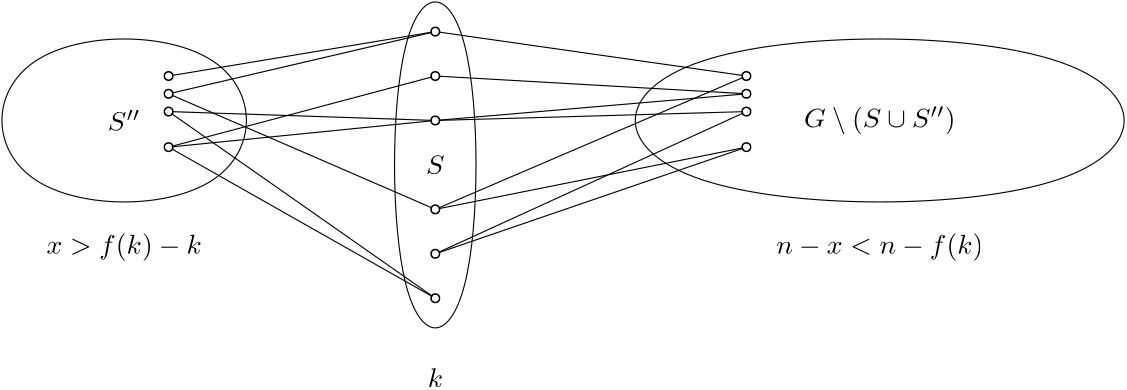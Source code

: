 <?xml version="1.0"?>
<!DOCTYPE ipe SYSTEM "ipe.dtd">
<ipe version="70010" creator="Ipe 7.0.10">
<info created="D:20120315085355" modified="D:20120315091211"/>
<ipestyle name="basic">
<symbol name="arrow/arc(spx)">
<path stroke="sym-stroke" fill="sym-stroke" pen="sym-pen">
0 0 m
-1 0.333 l
-1 -0.333 l
h
</path>
</symbol>
<symbol name="arrow/farc(spx)">
<path stroke="sym-stroke" fill="white" pen="sym-pen">
0 0 m
-1 0.333 l
-1 -0.333 l
h
</path>
</symbol>
<symbol name="mark/circle(sx)" transformations="translations">
<path fill="sym-stroke">
0.6 0 0 0.6 0 0 e
0.4 0 0 0.4 0 0 e
</path>
</symbol>
<symbol name="mark/disk(sx)" transformations="translations">
<path fill="sym-stroke">
0.6 0 0 0.6 0 0 e
</path>
</symbol>
<symbol name="mark/fdisk(sfx)" transformations="translations">
<group>
<path fill="sym-stroke" fillrule="eofill">
0.6 0 0 0.6 0 0 e
0.4 0 0 0.4 0 0 e
</path>
<path fill="sym-fill">
0.4 0 0 0.4 0 0 e
</path>
</group>
</symbol>
<symbol name="mark/box(sx)" transformations="translations">
<path fill="sym-stroke" fillrule="eofill">
-0.6 -0.6 m
0.6 -0.6 l
0.6 0.6 l
-0.6 0.6 l
h
-0.4 -0.4 m
0.4 -0.4 l
0.4 0.4 l
-0.4 0.4 l
h
</path>
</symbol>
<symbol name="mark/square(sx)" transformations="translations">
<path fill="sym-stroke">
-0.6 -0.6 m
0.6 -0.6 l
0.6 0.6 l
-0.6 0.6 l
h
</path>
</symbol>
<symbol name="mark/fsquare(sfx)" transformations="translations">
<group>
<path fill="sym-stroke" fillrule="eofill">
-0.6 -0.6 m
0.6 -0.6 l
0.6 0.6 l
-0.6 0.6 l
h
-0.4 -0.4 m
0.4 -0.4 l
0.4 0.4 l
-0.4 0.4 l
h
</path>
<path fill="sym-fill">
-0.4 -0.4 m
0.4 -0.4 l
0.4 0.4 l
-0.4 0.4 l
h
</path>
</group>
</symbol>
<symbol name="mark/cross(sx)" transformations="translations">
<group>
<path fill="sym-stroke">
-0.43 -0.57 m
0.57 0.43 l
0.43 0.57 l
-0.57 -0.43 l
h
</path>
<path fill="sym-stroke">
-0.43 0.57 m
0.57 -0.43 l
0.43 -0.57 l
-0.57 0.43 l
h
</path>
</group>
</symbol>
<symbol name="arrow/fnormal(spx)">
<path stroke="sym-stroke" fill="white" pen="sym-pen">
0 0 m
-1 0.333 l
-1 -0.333 l
h
</path>
</symbol>
<symbol name="arrow/pointed(spx)">
<path stroke="sym-stroke" fill="sym-stroke" pen="sym-pen">
0 0 m
-1 0.333 l
-0.8 0 l
-1 -0.333 l
h
</path>
</symbol>
<symbol name="arrow/fpointed(spx)">
<path stroke="sym-stroke" fill="white" pen="sym-pen">
0 0 m
-1 0.333 l
-0.8 0 l
-1 -0.333 l
h
</path>
</symbol>
<symbol name="arrow/linear(spx)">
<path stroke="sym-stroke" pen="sym-pen">
-1 0.333 m
0 0 l
-1 -0.333 l
</path>
</symbol>
<symbol name="arrow/fdouble(spx)">
<path stroke="sym-stroke" fill="white" pen="sym-pen">
0 0 m
-1 0.333 l
-1 -0.333 l
h
-1 0 m
-2 0.333 l
-2 -0.333 l
h
</path>
</symbol>
<symbol name="arrow/double(spx)">
<path stroke="sym-stroke" fill="sym-stroke" pen="sym-pen">
0 0 m
-1 0.333 l
-1 -0.333 l
h
-1 0 m
-2 0.333 l
-2 -0.333 l
h
</path>
</symbol>
<pen name="heavier" value="0.8"/>
<pen name="fat" value="1.2"/>
<pen name="ultrafat" value="2"/>
<symbolsize name="large" value="5"/>
<symbolsize name="small" value="2"/>
<symbolsize name="tiny" value="1.1"/>
<arrowsize name="large" value="10"/>
<arrowsize name="small" value="5"/>
<arrowsize name="tiny" value="3"/>
<color name="red" value="1 0 0"/>
<color name="green" value="0 1 0"/>
<color name="blue" value="0 0 1"/>
<color name="yellow" value="1 1 0"/>
<color name="orange" value="1 0.647 0"/>
<color name="gold" value="1 0.843 0"/>
<color name="purple" value="0.627 0.125 0.941"/>
<color name="gray" value="0.745"/>
<color name="brown" value="0.647 0.165 0.165"/>
<color name="navy" value="0 0 0.502"/>
<color name="pink" value="1 0.753 0.796"/>
<color name="seagreen" value="0.18 0.545 0.341"/>
<color name="turquoise" value="0.251 0.878 0.816"/>
<color name="violet" value="0.933 0.51 0.933"/>
<color name="darkblue" value="0 0 0.545"/>
<color name="darkcyan" value="0 0.545 0.545"/>
<color name="darkgray" value="0.663"/>
<color name="darkgreen" value="0 0.392 0"/>
<color name="darkmagenta" value="0.545 0 0.545"/>
<color name="darkorange" value="1 0.549 0"/>
<color name="darkred" value="0.545 0 0"/>
<color name="lightblue" value="0.678 0.847 0.902"/>
<color name="lightcyan" value="0.878 1 1"/>
<color name="lightgray" value="0.827"/>
<color name="lightgreen" value="0.565 0.933 0.565"/>
<color name="lightyellow" value="1 1 0.878"/>
<dashstyle name="dashed" value="[4] 0"/>
<dashstyle name="dotted" value="[1 3] 0"/>
<dashstyle name="dash dotted" value="[4 2 1 2] 0"/>
<dashstyle name="dash dot dotted" value="[4 2 1 2 1 2] 0"/>
<textsize name="large" value="\large"/>
<textsize name="Large" value="\Large"/>
<textsize name="LARGE" value="\LARGE"/>
<textsize name="huge" value="\huge"/>
<textsize name="Huge" value="\Huge"/>
<textsize name="small" value="\small"/>
<textsize name="footnote" value="\footnotesize"/>
<textsize name="tiny" value="\tiny"/>
<textstyle name="center" begin="\begin{center}" end="\end{center}"/>
<textstyle name="itemize" begin="\begin{itemize}" end="\end{itemize}"/>
<textstyle name="item" begin="\begin{itemize}\item{}" end="\end{itemize}"/>
<gridsize name="4 pts" value="4"/>
<gridsize name="8 pts (~3 mm)" value="8"/>
<gridsize name="16 pts (~6 mm)" value="16"/>
<gridsize name="32 pts (~12 mm)" value="32"/>
<gridsize name="10 pts (~3.5 mm)" value="10"/>
<gridsize name="20 pts (~7 mm)" value="20"/>
<gridsize name="14 pts (~5 mm)" value="14"/>
<gridsize name="28 pts (~10 mm)" value="28"/>
<gridsize name="56 pts (~20 mm)" value="56"/>
<anglesize name="90 deg" value="90"/>
<anglesize name="60 deg" value="60"/>
<anglesize name="45 deg" value="45"/>
<anglesize name="30 deg" value="30"/>
<anglesize name="22.5 deg" value="22.5"/>
<tiling name="falling" angle="-60" step="4" width="1"/>
<tiling name="rising" angle="30" step="4" width="1"/>
</ipestyle>
<page>
<layer name="alpha"/>
<view layers="alpha" active="alpha"/>
<path layer="alpha" stroke="black">
192 448
96 448
96 384
192 384 u
</path>
<text matrix="1 0 0 1 16 -3.745" transformations="translations" pos="128 416" stroke="black" type="label" width="11.775" height="7.49" depth="0" halign="center" valign="baseline">$S&apos;&apos;$</text>
<path stroke="black">
320 448
320 384
512 384
512 448 u
</path>
<path stroke="black">
160 432 m
256 448 l
</path>
<path stroke="black">
160 406.4 m
256 432 l
</path>
<path stroke="black">
160 419.2 m
256 416 l
</path>
<path stroke="black">
160 425.6 m
256 384 l
</path>
<path stroke="black">
160 406.4 m
256 416 l
</path>
<path stroke="black">
160 425.6 m
256 448 l
</path>
<path stroke="black">
256 448 m
368 432 l
</path>
<path stroke="black">
256 432 m
368 425.6 l
</path>
<path stroke="black">
256 416 m
368 419.2 l
</path>
<path stroke="black">
256 384 m
368 432 l
</path>
<path stroke="black">
368 425.6 m
256 416 l
</path>
<path stroke="black">
368 406.4 m
256 384 l
</path>
<text matrix="1 0 0 1 0 -144" transformations="translations" pos="256 464" stroke="black" type="label" width="5.5" height="6.918" depth="0" halign="center" valign="baseline">$k$</text>
<text transformations="translations" pos="144 368" stroke="black" type="label" width="55.853" height="7.473" depth="2.49" halign="center" valign="baseline">$x &gt; f(k)-k$</text>
<text transformations="translations" pos="416 368" stroke="black" type="label" width="74.489" height="7.473" depth="2.49" halign="center" valign="baseline">$n-x&lt; n-f(k)$</text>
<path stroke="black">
256 368 m
368 419.2 l
</path>
<path stroke="black">
256 368 m
368 406.4 l
</path>
<path stroke="black">
256 352 m
160 419.2 l
</path>
<path stroke="black">
256 352 m
160 406.4 l
</path>
<path stroke="black">
240 464
240 336
272 336
272 464 u
</path>
<use name="mark/fdisk(sfx)" pos="256 448" size="normal" stroke="black" fill="white"/>
<use name="mark/fdisk(sfx)" pos="256 432" size="normal" stroke="black" fill="white"/>
<use name="mark/fdisk(sfx)" pos="256 416" size="normal" stroke="black" fill="white"/>
<use name="mark/fdisk(sfx)" pos="256 384" size="normal" stroke="black" fill="white"/>
<use name="mark/fdisk(sfx)" pos="256 368" size="normal" stroke="black" fill="white"/>
<use name="mark/fdisk(sfx)" pos="256 352" size="normal" stroke="black" fill="white"/>
<text matrix="1 0 0 1 -3.3415 -3.404" transformations="translations" pos="256 400" stroke="black" type="label" width="6.683" height="6.808" depth="0" valign="baseline">$S$</text>
<use matrix="1 0 0 0.4 112 252.8" name="mark/fdisk(sfx)" pos="256 448" size="normal" stroke="black" fill="white"/>
<use matrix="1 0 0 0.4 112 252.8" name="mark/fdisk(sfx)" pos="256 432" size="normal" stroke="black" fill="white"/>
<use matrix="1 0 0 0.4 112 252.8" name="mark/fdisk(sfx)" pos="256 416" size="normal" stroke="black" fill="white"/>
<use matrix="1 0 0 0.4 112 252.8" name="mark/fdisk(sfx)" pos="256 384" size="normal" stroke="black" fill="white"/>
<use matrix="1 0 0 0.4 -96 252.8" name="mark/fdisk(sfx)" pos="256 448" size="normal" stroke="black" fill="white"/>
<use matrix="1 0 0 0.4 -96 252.8" name="mark/fdisk(sfx)" pos="256 432" size="normal" stroke="black" fill="white"/>
<use matrix="1 0 0 0.4 -96 252.8" name="mark/fdisk(sfx)" pos="256 416" size="normal" stroke="black" fill="white"/>
<use matrix="1 0 0 0.4 -96 252.8" name="mark/fdisk(sfx)" pos="256 384" size="normal" stroke="black" fill="white"/>
<text matrix="1 0 0 1 -11.2595 -2.5" transformations="translations" pos="400 416" stroke="black" type="label" width="54.519" height="7.49" depth="2.49" valign="baseline">$G\setminus(S\cup S&apos;&apos;)$</text>
</page>
</ipe>
